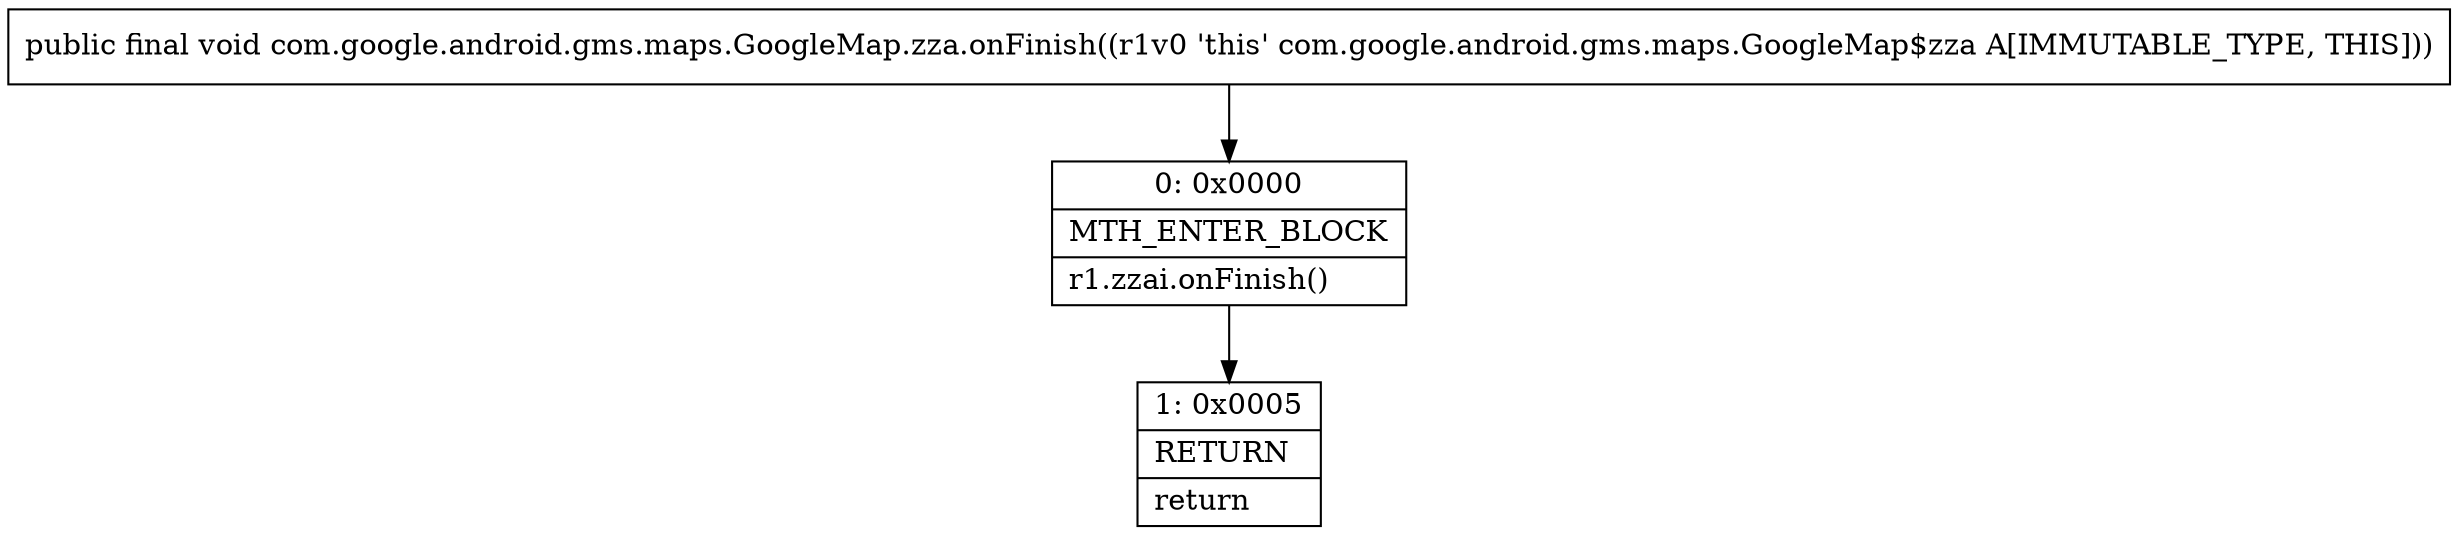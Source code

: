digraph "CFG forcom.google.android.gms.maps.GoogleMap.zza.onFinish()V" {
Node_0 [shape=record,label="{0\:\ 0x0000|MTH_ENTER_BLOCK\l|r1.zzai.onFinish()\l}"];
Node_1 [shape=record,label="{1\:\ 0x0005|RETURN\l|return\l}"];
MethodNode[shape=record,label="{public final void com.google.android.gms.maps.GoogleMap.zza.onFinish((r1v0 'this' com.google.android.gms.maps.GoogleMap$zza A[IMMUTABLE_TYPE, THIS])) }"];
MethodNode -> Node_0;
Node_0 -> Node_1;
}

